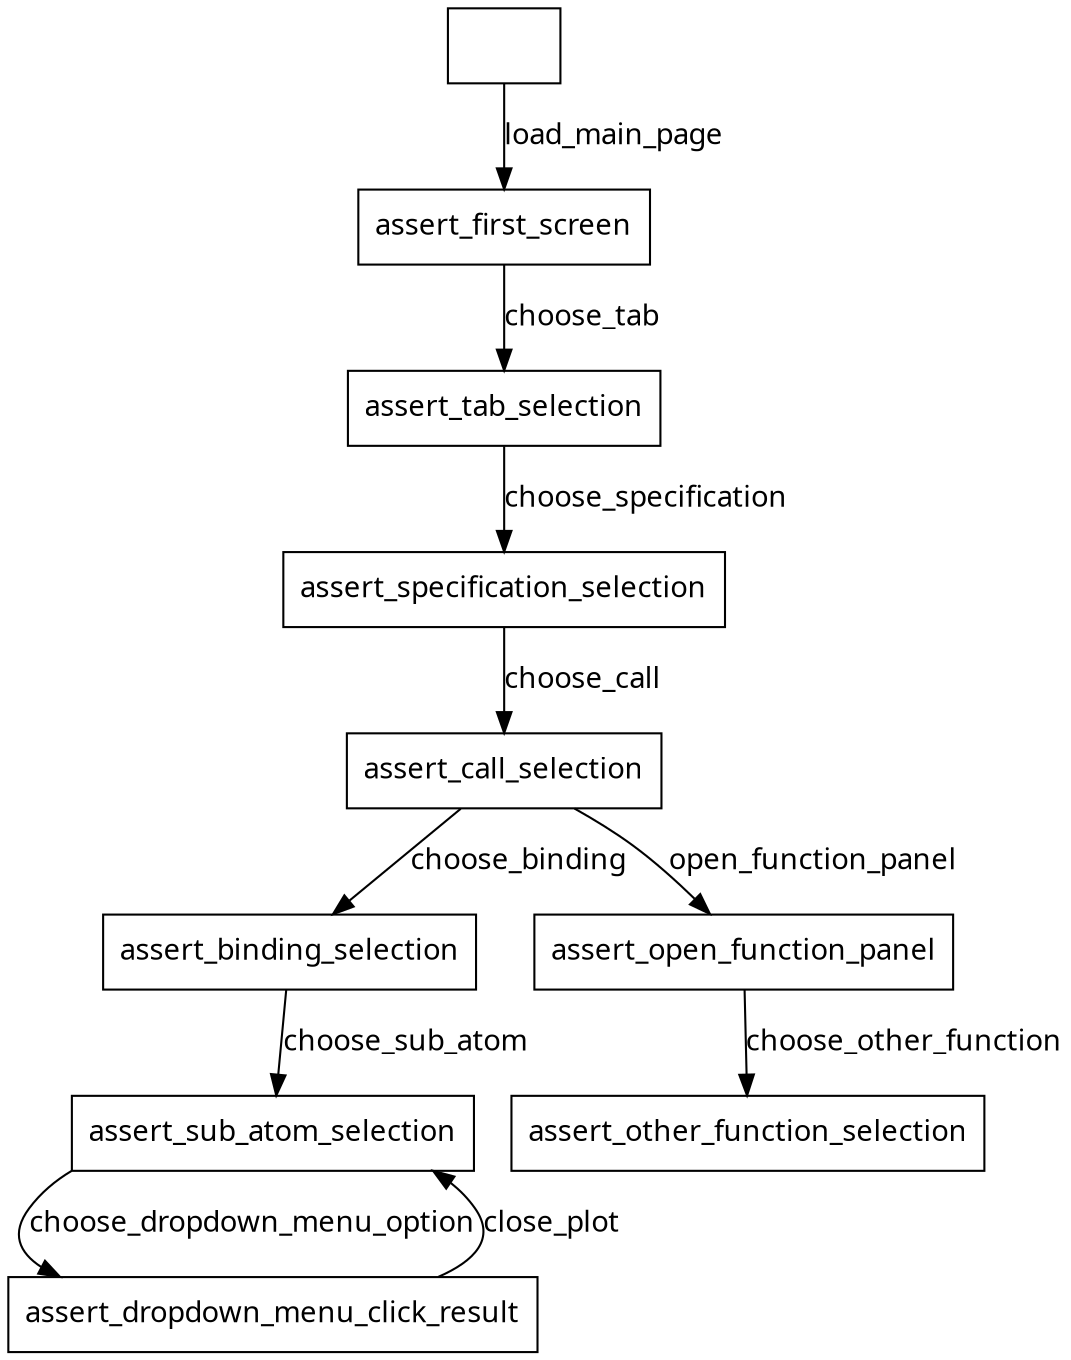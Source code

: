 digraph {
	graph [fontsize=10]
	140717762897360 [label="" color=black fontcolor=black fontname=monaco shape=rectangle]
	140717762897360 -> 140717762971600 [label=load_main_page color=black fontcolor=black fontname=monaco]
	140717762971600 [label=assert_first_screen color=black fontcolor=black fontname=monaco shape=rectangle]
	140717762971600 -> 140717762971728 [label=choose_tab color=black fontcolor=black fontname=monaco]
	140717762971728 [label=assert_tab_selection color=black fontcolor=black fontname=monaco shape=rectangle]
	140717762971728 -> 140717762971856 [label=choose_specification color=black fontcolor=black fontname=monaco]
	140717762971856 [label=assert_specification_selection color=black fontcolor=black fontname=monaco shape=rectangle]
	140717762971856 -> 140717762971984 [label=choose_call color=black fontcolor=black fontname=monaco]
	140717762971984 [label=assert_call_selection color=black fontcolor=black fontname=monaco shape=rectangle]
	140717762971984 -> 140717762972112 [label=choose_binding color=black fontcolor=black fontname=monaco]
	140717762971984 -> 140717762972560 [label=open_function_panel color=black fontcolor=black fontname=monaco]
	140717762972560 [label=assert_open_function_panel color=black fontcolor=black fontname=monaco shape=rectangle]
	140717762972560 -> 140717762972688 [label=choose_other_function color=black fontcolor=black fontname=monaco]
	140717762972688 [label=assert_other_function_selection color=black fontcolor=black fontname=monaco shape=rectangle]
	140717762972112 [label=assert_binding_selection color=black fontcolor=black fontname=monaco shape=rectangle]
	140717762972112 -> 140717762972240 [label=choose_sub_atom color=black fontcolor=black fontname=monaco]
	140717762972240 [label=assert_sub_atom_selection color=black fontcolor=black fontname=monaco shape=rectangle]
	140717762972240 -> 140717762972368 [label=choose_dropdown_menu_option color=black fontcolor=black fontname=monaco]
	140717762972368 [label=assert_dropdown_menu_click_result color=black fontcolor=black fontname=monaco shape=rectangle]
	140717762972368 -> 140717762972240 [label=close_plot color=black fontcolor=black fontname=monaco]
}
